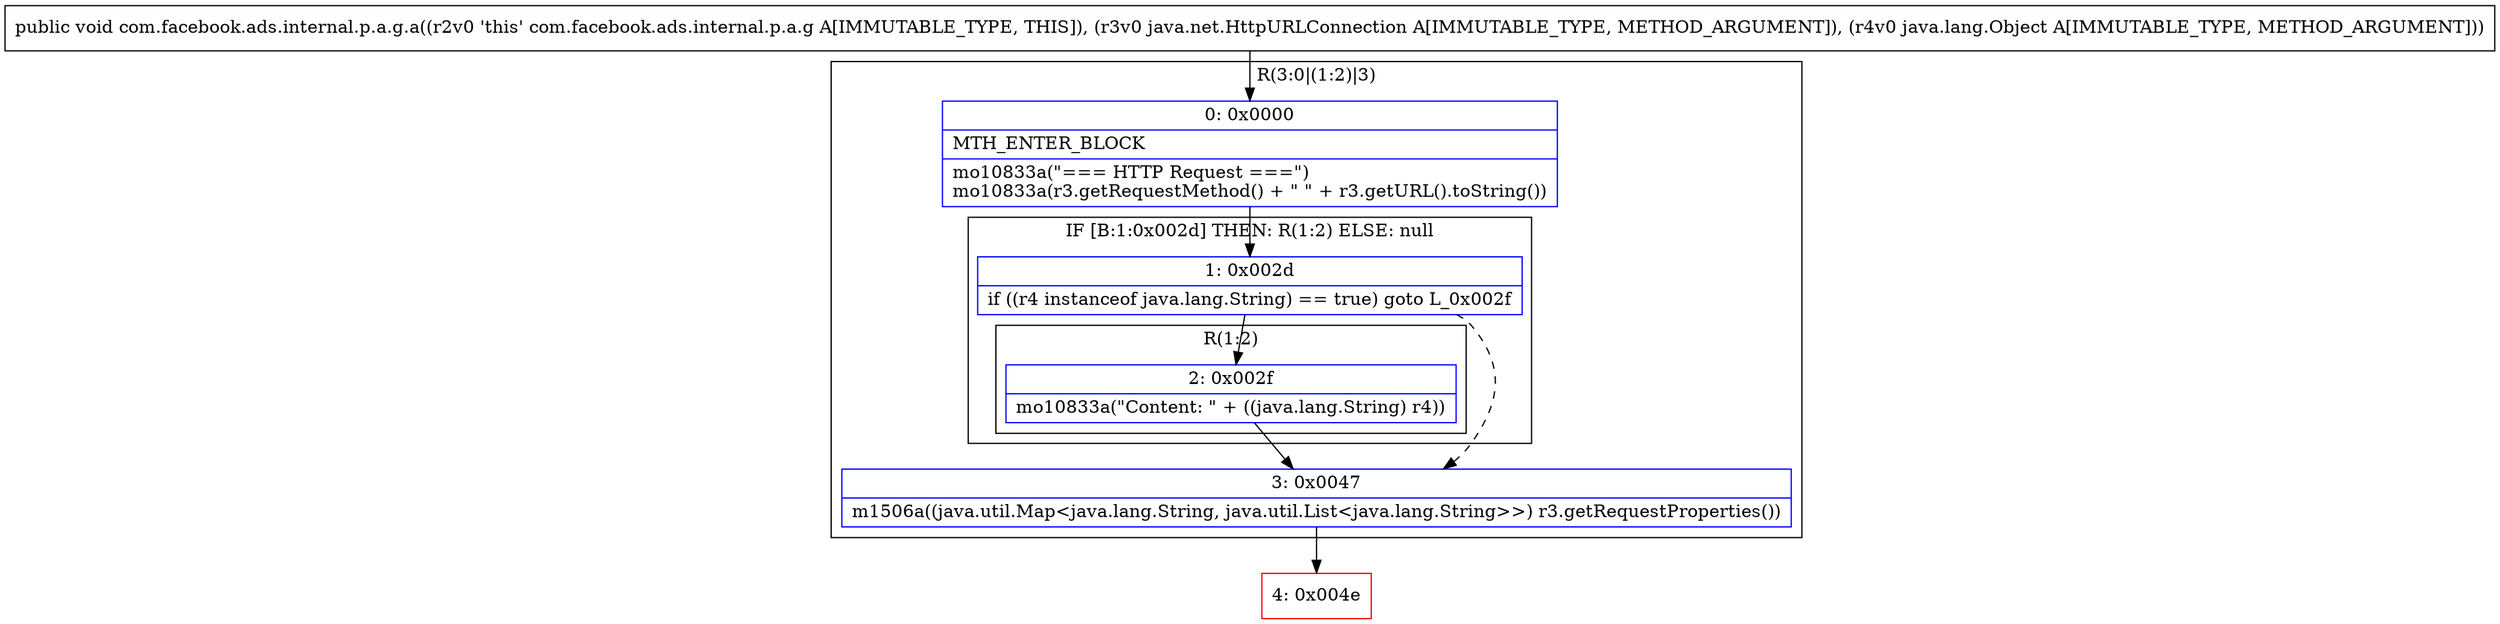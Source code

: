 digraph "CFG forcom.facebook.ads.internal.p.a.g.a(Ljava\/net\/HttpURLConnection;Ljava\/lang\/Object;)V" {
subgraph cluster_Region_1814398037 {
label = "R(3:0|(1:2)|3)";
node [shape=record,color=blue];
Node_0 [shape=record,label="{0\:\ 0x0000|MTH_ENTER_BLOCK\l|mo10833a(\"=== HTTP Request ===\")\lmo10833a(r3.getRequestMethod() + \" \" + r3.getURL().toString())\l}"];
subgraph cluster_IfRegion_989855786 {
label = "IF [B:1:0x002d] THEN: R(1:2) ELSE: null";
node [shape=record,color=blue];
Node_1 [shape=record,label="{1\:\ 0x002d|if ((r4 instanceof java.lang.String) == true) goto L_0x002f\l}"];
subgraph cluster_Region_908008341 {
label = "R(1:2)";
node [shape=record,color=blue];
Node_2 [shape=record,label="{2\:\ 0x002f|mo10833a(\"Content: \" + ((java.lang.String) r4))\l}"];
}
}
Node_3 [shape=record,label="{3\:\ 0x0047|m1506a((java.util.Map\<java.lang.String, java.util.List\<java.lang.String\>\>) r3.getRequestProperties())\l}"];
}
Node_4 [shape=record,color=red,label="{4\:\ 0x004e}"];
MethodNode[shape=record,label="{public void com.facebook.ads.internal.p.a.g.a((r2v0 'this' com.facebook.ads.internal.p.a.g A[IMMUTABLE_TYPE, THIS]), (r3v0 java.net.HttpURLConnection A[IMMUTABLE_TYPE, METHOD_ARGUMENT]), (r4v0 java.lang.Object A[IMMUTABLE_TYPE, METHOD_ARGUMENT])) }"];
MethodNode -> Node_0;
Node_0 -> Node_1;
Node_1 -> Node_2;
Node_1 -> Node_3[style=dashed];
Node_2 -> Node_3;
Node_3 -> Node_4;
}

